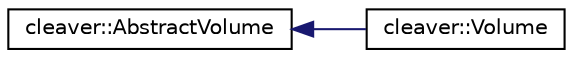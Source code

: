 digraph "Graphical Class Hierarchy"
{
  edge [fontname="Helvetica",fontsize="10",labelfontname="Helvetica",labelfontsize="10"];
  node [fontname="Helvetica",fontsize="10",shape=record];
  rankdir="LR";
  Node1 [label="cleaver::AbstractVolume",height=0.2,width=0.4,color="black", fillcolor="white", style="filled",URL="$classcleaver_1_1_abstract_volume.html"];
  Node1 -> Node2 [dir="back",color="midnightblue",fontsize="10",style="solid",fontname="Helvetica"];
  Node2 [label="cleaver::Volume",height=0.2,width=0.4,color="black", fillcolor="white", style="filled",URL="$classcleaver_1_1_volume.html"];
}
